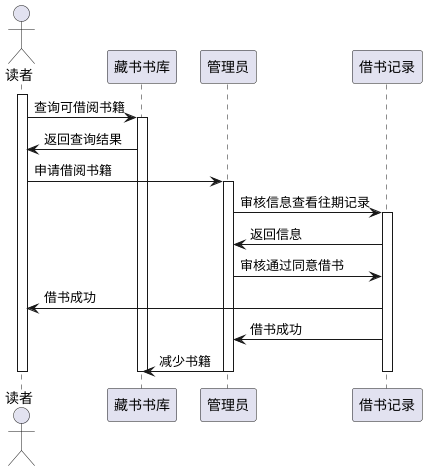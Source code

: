 @startuml
actor 读者
activate 读者
读者 ->藏书书库 :查询可借阅书籍
activate 藏书书库
藏书书库 ->读者 :返回查询结果
读者 -> 管理员 :申请借阅书籍
activate 管理员
管理员 -> 借书记录 :审核信息查看往期记录
activate 借书记录
借书记录 ->管理员 :返回信息
管理员 -> 借书记录 :审核通过同意借书
借书记录 ->读者 :借书成功
借书记录 ->管理员 :借书成功
管理员 -> 藏书书库 :减少书籍
deactivate 管理员
deactivate 借书记录
deactivate 读者
deactivate 藏书书库
@enduml